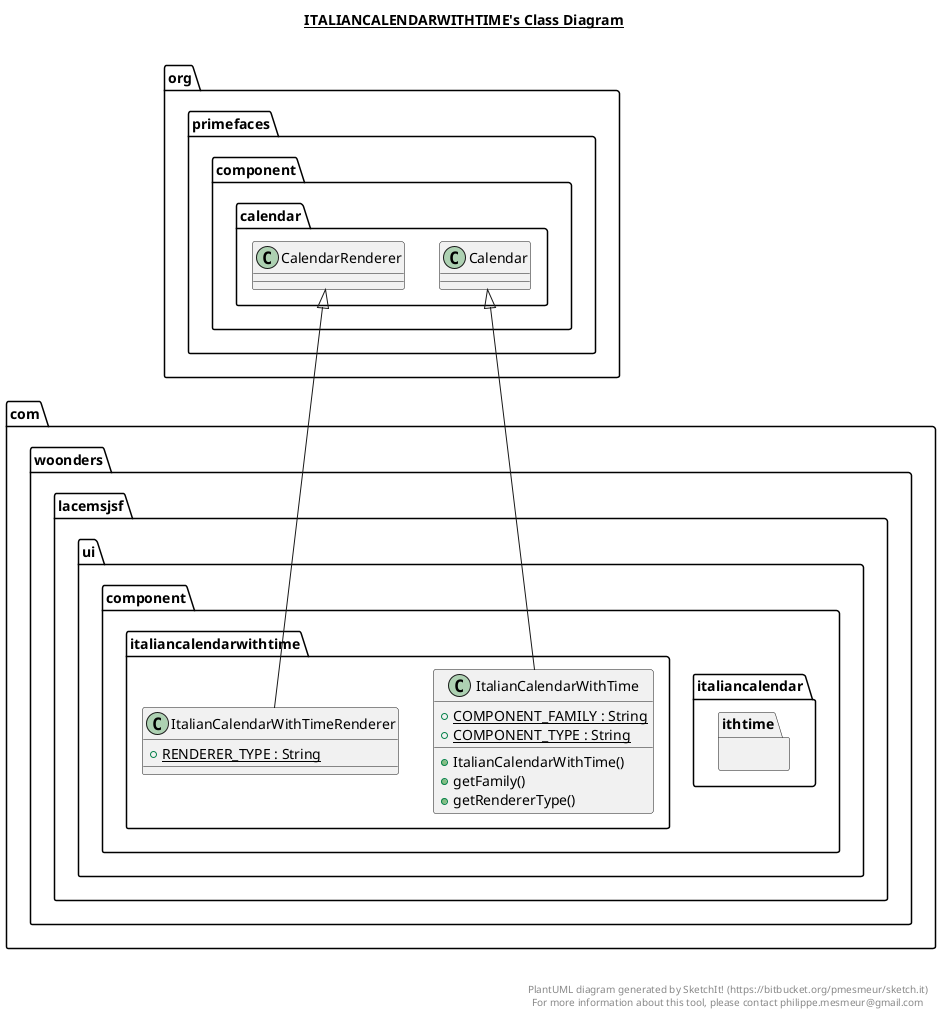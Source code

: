 @startuml

title __ITALIANCALENDARWITHTIME's Class Diagram__\n

  namespace com.woonders.lacemsjsf.ui {
    namespace component.italiancalendar {
      namespace ithtime {
        class com.woonders.lacemsjsf.ui.component.italiancalendarwithtime.ItalianCalendarWithTime {
            {static} + COMPONENT_FAMILY : String
            {static} + COMPONENT_TYPE : String
            + ItalianCalendarWithTime()
            + getFamily()
            + getRendererType()
        }
      }
    }
  }
  

  namespace com.woonders.lacemsjsf.ui {
    namespace component.italiancalendar {
      namespace ithtime {
        class com.woonders.lacemsjsf.ui.component.italiancalendarwithtime.ItalianCalendarWithTimeRenderer {
            {static} + RENDERER_TYPE : String
        }
      }
    }
  }
  

  com.woonders.lacemsjsf.ui.component.italiancalendarwithtime.ItalianCalendarWithTime -up-|> org.primefaces.component.calendar.Calendar
  com.woonders.lacemsjsf.ui.component.italiancalendarwithtime.ItalianCalendarWithTimeRenderer -up-|> org.primefaces.component.calendar.CalendarRenderer


right footer


PlantUML diagram generated by SketchIt! (https://bitbucket.org/pmesmeur/sketch.it)
For more information about this tool, please contact philippe.mesmeur@gmail.com
endfooter

@enduml
